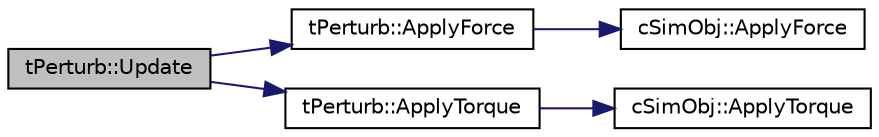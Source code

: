 digraph "tPerturb::Update"
{
 // LATEX_PDF_SIZE
  edge [fontname="Helvetica",fontsize="10",labelfontname="Helvetica",labelfontsize="10"];
  node [fontname="Helvetica",fontsize="10",shape=record];
  rankdir="LR";
  Node1 [label="tPerturb::Update",height=0.2,width=0.4,color="black", fillcolor="grey75", style="filled", fontcolor="black",tooltip=" "];
  Node1 -> Node2 [color="midnightblue",fontsize="10",style="solid",fontname="Helvetica"];
  Node2 [label="tPerturb::ApplyForce",height=0.2,width=0.4,color="black", fillcolor="white", style="filled",URL="$structt_perturb.html#af760836c07b90f6e5b142557cf4b1bea",tooltip=" "];
  Node2 -> Node3 [color="midnightblue",fontsize="10",style="solid",fontname="Helvetica"];
  Node3 [label="cSimObj::ApplyForce",height=0.2,width=0.4,color="black", fillcolor="white", style="filled",URL="$classc_sim_obj.html#a343d81bd4e3ec67f7a7b69a98e51415f",tooltip=" "];
  Node1 -> Node4 [color="midnightblue",fontsize="10",style="solid",fontname="Helvetica"];
  Node4 [label="tPerturb::ApplyTorque",height=0.2,width=0.4,color="black", fillcolor="white", style="filled",URL="$structt_perturb.html#a0ac26ff4ed1cf62d10e2d8e0dc029468",tooltip=" "];
  Node4 -> Node5 [color="midnightblue",fontsize="10",style="solid",fontname="Helvetica"];
  Node5 [label="cSimObj::ApplyTorque",height=0.2,width=0.4,color="black", fillcolor="white", style="filled",URL="$classc_sim_obj.html#a41ccde9f3718c7e9c144b65e0a62b91e",tooltip=" "];
}
